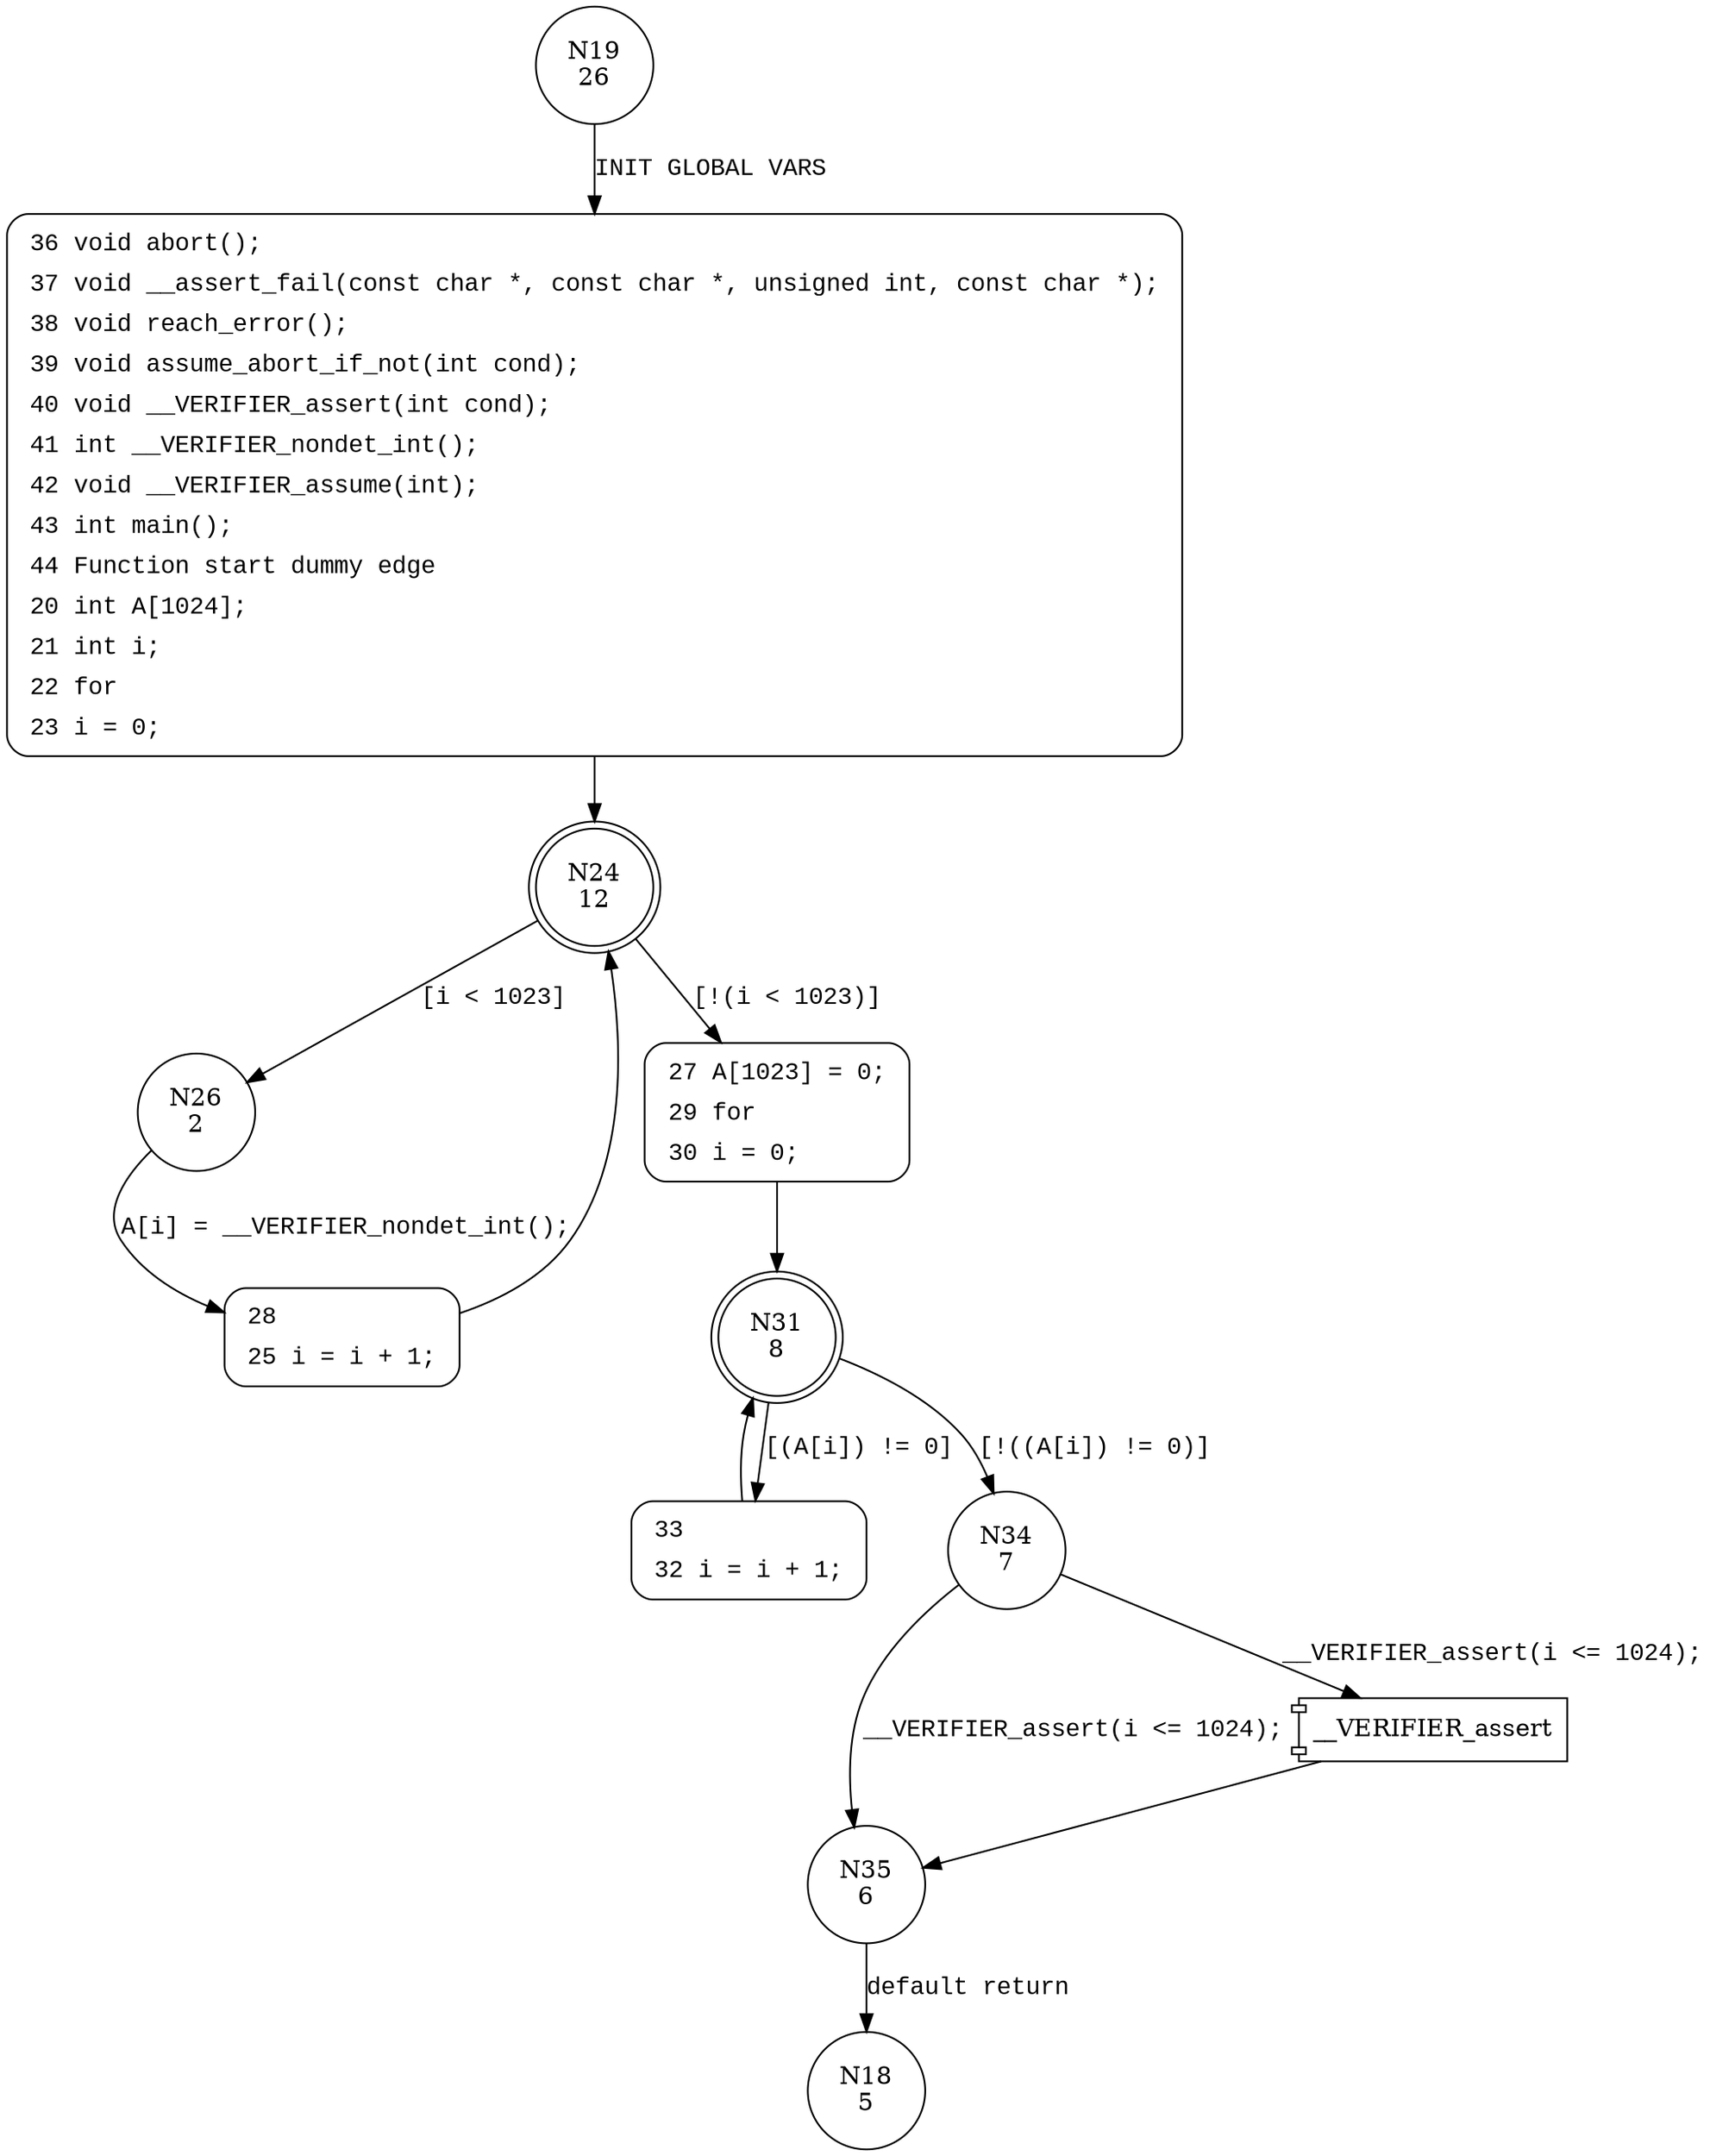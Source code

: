 digraph main {
19 [shape="circle" label="N19\n26"]
36 [shape="circle" label="N36\n25"]
24 [shape="doublecircle" label="N24\n12"]
26 [shape="circle" label="N26\n2"]
27 [shape="circle" label="N27\n11"]
31 [shape="doublecircle" label="N31\n8"]
33 [shape="circle" label="N33\n4"]
34 [shape="circle" label="N34\n7"]
35 [shape="circle" label="N35\n6"]
18 [shape="circle" label="N18\n5"]
28 [shape="circle" label="N28\n1"]
36 [style="filled,bold" penwidth="1" fillcolor="white" fontname="Courier New" shape="Mrecord" label=<<table border="0" cellborder="0" cellpadding="3" bgcolor="white"><tr><td align="right">36</td><td align="left">void abort();</td></tr><tr><td align="right">37</td><td align="left">void __assert_fail(const char *, const char *, unsigned int, const char *);</td></tr><tr><td align="right">38</td><td align="left">void reach_error();</td></tr><tr><td align="right">39</td><td align="left">void assume_abort_if_not(int cond);</td></tr><tr><td align="right">40</td><td align="left">void __VERIFIER_assert(int cond);</td></tr><tr><td align="right">41</td><td align="left">int __VERIFIER_nondet_int();</td></tr><tr><td align="right">42</td><td align="left">void __VERIFIER_assume(int);</td></tr><tr><td align="right">43</td><td align="left">int main();</td></tr><tr><td align="right">44</td><td align="left">Function start dummy edge</td></tr><tr><td align="right">20</td><td align="left">int A[1024];</td></tr><tr><td align="right">21</td><td align="left">int i;</td></tr><tr><td align="right">22</td><td align="left">for</td></tr><tr><td align="right">23</td><td align="left">i = 0;</td></tr></table>>]
36 -> 24[label=""]
27 [style="filled,bold" penwidth="1" fillcolor="white" fontname="Courier New" shape="Mrecord" label=<<table border="0" cellborder="0" cellpadding="3" bgcolor="white"><tr><td align="right">27</td><td align="left">A[1023] = 0;</td></tr><tr><td align="right">29</td><td align="left">for</td></tr><tr><td align="right">30</td><td align="left">i = 0;</td></tr></table>>]
27 -> 31[label=""]
33 [style="filled,bold" penwidth="1" fillcolor="white" fontname="Courier New" shape="Mrecord" label=<<table border="0" cellborder="0" cellpadding="3" bgcolor="white"><tr><td align="right">33</td><td align="left"></td></tr><tr><td align="right">32</td><td align="left">i = i + 1;</td></tr></table>>]
33 -> 31[label=""]
28 [style="filled,bold" penwidth="1" fillcolor="white" fontname="Courier New" shape="Mrecord" label=<<table border="0" cellborder="0" cellpadding="3" bgcolor="white"><tr><td align="right">28</td><td align="left"></td></tr><tr><td align="right">25</td><td align="left">i = i + 1;</td></tr></table>>]
28 -> 24[label=""]
19 -> 36 [label="INIT GLOBAL VARS" fontname="Courier New"]
24 -> 26 [label="[i < 1023]" fontname="Courier New"]
24 -> 27 [label="[!(i < 1023)]" fontname="Courier New"]
31 -> 33 [label="[(A[i]) != 0]" fontname="Courier New"]
31 -> 34 [label="[!((A[i]) != 0)]" fontname="Courier New"]
100001 [shape="component" label="__VERIFIER_assert"]
34 -> 100001 [label="__VERIFIER_assert(i <= 1024);" fontname="Courier New"]
100001 -> 35 [label="" fontname="Courier New"]
34 -> 35 [label="__VERIFIER_assert(i <= 1024);" fontname="Courier New"]
35 -> 18 [label="default return" fontname="Courier New"]
26 -> 28 [label="A[i] = __VERIFIER_nondet_int();" fontname="Courier New"]
}